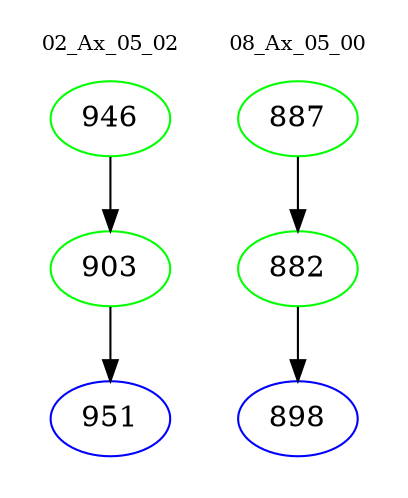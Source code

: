 digraph{
subgraph cluster_0 {
color = white
label = "02_Ax_05_02";
fontsize=10;
T0_946 [label="946", color="green"]
T0_946 -> T0_903 [color="black"]
T0_903 [label="903", color="green"]
T0_903 -> T0_951 [color="black"]
T0_951 [label="951", color="blue"]
}
subgraph cluster_1 {
color = white
label = "08_Ax_05_00";
fontsize=10;
T1_887 [label="887", color="green"]
T1_887 -> T1_882 [color="black"]
T1_882 [label="882", color="green"]
T1_882 -> T1_898 [color="black"]
T1_898 [label="898", color="blue"]
}
}
